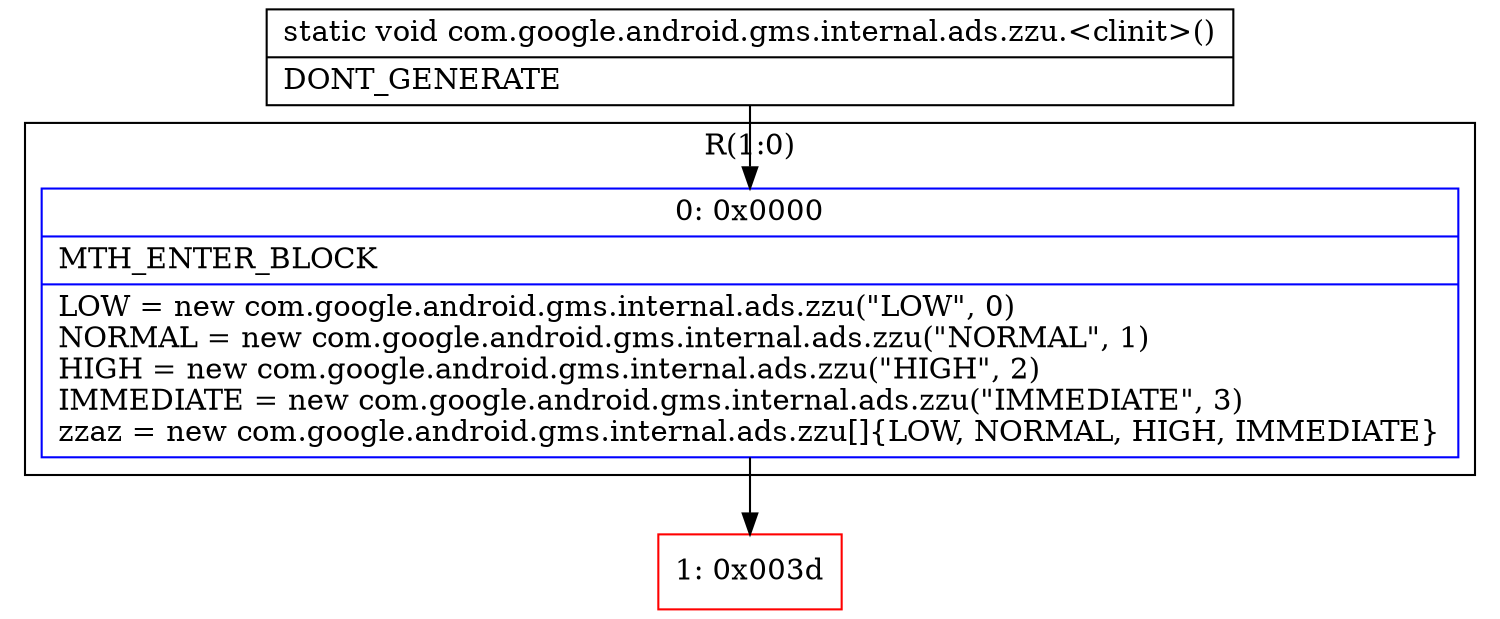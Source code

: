 digraph "CFG forcom.google.android.gms.internal.ads.zzu.\<clinit\>()V" {
subgraph cluster_Region_501497024 {
label = "R(1:0)";
node [shape=record,color=blue];
Node_0 [shape=record,label="{0\:\ 0x0000|MTH_ENTER_BLOCK\l|LOW = new com.google.android.gms.internal.ads.zzu(\"LOW\", 0)\lNORMAL = new com.google.android.gms.internal.ads.zzu(\"NORMAL\", 1)\lHIGH = new com.google.android.gms.internal.ads.zzu(\"HIGH\", 2)\lIMMEDIATE = new com.google.android.gms.internal.ads.zzu(\"IMMEDIATE\", 3)\lzzaz = new com.google.android.gms.internal.ads.zzu[]\{LOW, NORMAL, HIGH, IMMEDIATE\}\l}"];
}
Node_1 [shape=record,color=red,label="{1\:\ 0x003d}"];
MethodNode[shape=record,label="{static void com.google.android.gms.internal.ads.zzu.\<clinit\>()  | DONT_GENERATE\l}"];
MethodNode -> Node_0;
Node_0 -> Node_1;
}

